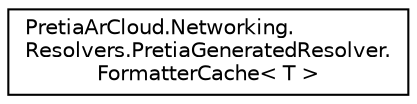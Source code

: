 digraph "Graphical Class Hierarchy"
{
 // LATEX_PDF_SIZE
  edge [fontname="Helvetica",fontsize="10",labelfontname="Helvetica",labelfontsize="10"];
  node [fontname="Helvetica",fontsize="10",shape=record];
  rankdir="LR";
  Node0 [label="PretiaArCloud.Networking.\lResolvers.PretiaGeneratedResolver.\lFormatterCache\< T \>",height=0.2,width=0.4,color="black", fillcolor="white", style="filled",URL="$classPretiaArCloud_1_1Networking_1_1Resolvers_1_1PretiaGeneratedResolver_1_1FormatterCache.html",tooltip=" "];
}
